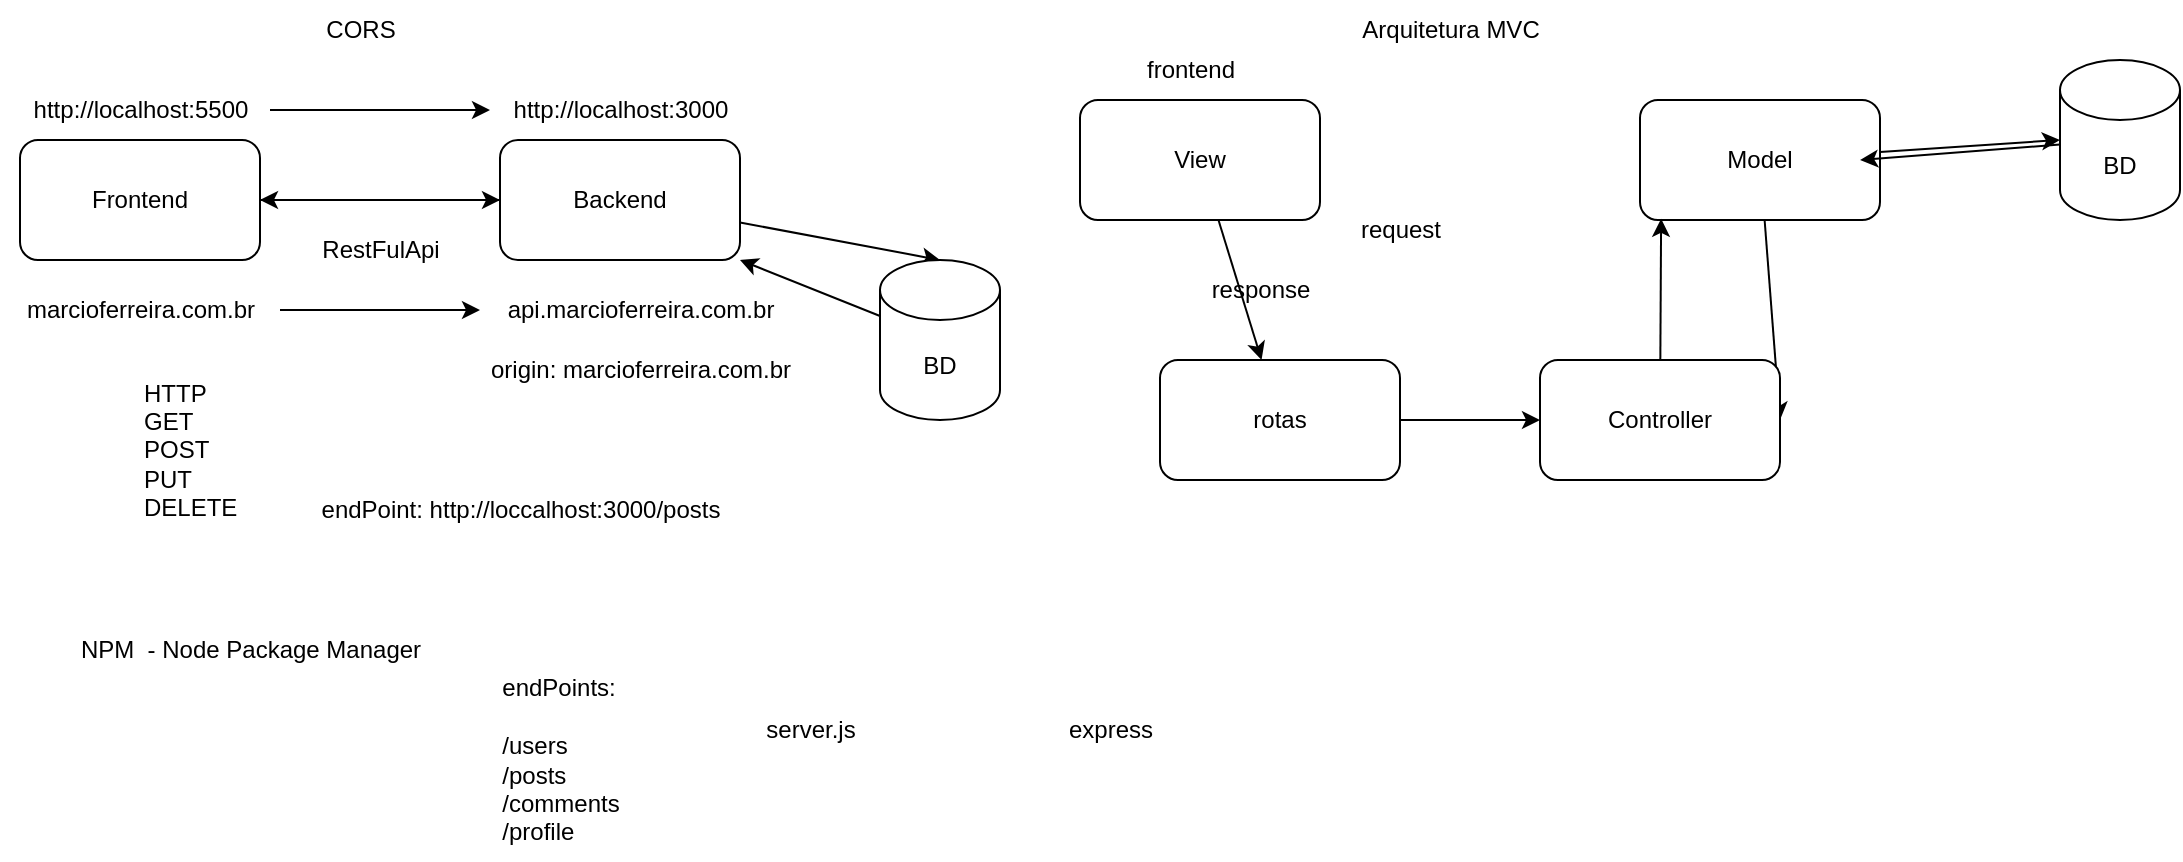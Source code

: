 <mxfile>
    <diagram id="BV-JG3MP-2BpvmDZ2Ccm" name="Page-1">
        <mxGraphModel dx="809" dy="479" grid="1" gridSize="10" guides="1" tooltips="1" connect="1" arrows="1" fold="1" page="1" pageScale="1" pageWidth="850" pageHeight="1100" math="0" shadow="0">
            <root>
                <mxCell id="0"/>
                <mxCell id="1" parent="0"/>
                <mxCell id="7" style="edgeStyle=none;html=1;entryX=0;entryY=0.5;entryDx=0;entryDy=0;" parent="1" source="2" target="3" edge="1">
                    <mxGeometry relative="1" as="geometry"/>
                </mxCell>
                <mxCell id="2" value="Frontend" style="rounded=1;whiteSpace=wrap;html=1;" parent="1" vertex="1">
                    <mxGeometry x="80" y="120" width="120" height="60" as="geometry"/>
                </mxCell>
                <mxCell id="5" style="edgeStyle=none;html=1;entryX=0.5;entryY=0;entryDx=0;entryDy=0;entryPerimeter=0;" parent="1" source="3" target="4" edge="1">
                    <mxGeometry relative="1" as="geometry"/>
                </mxCell>
                <mxCell id="8" style="edgeStyle=none;html=1;" parent="1" source="3" edge="1">
                    <mxGeometry relative="1" as="geometry">
                        <mxPoint x="200" y="150" as="targetPoint"/>
                    </mxGeometry>
                </mxCell>
                <mxCell id="3" value="Backend" style="rounded=1;whiteSpace=wrap;html=1;" parent="1" vertex="1">
                    <mxGeometry x="320" y="120" width="120" height="60" as="geometry"/>
                </mxCell>
                <mxCell id="6" style="edgeStyle=none;html=1;entryX=1;entryY=1;entryDx=0;entryDy=0;" parent="1" source="4" target="3" edge="1">
                    <mxGeometry relative="1" as="geometry"/>
                </mxCell>
                <mxCell id="4" value="BD" style="shape=cylinder3;whiteSpace=wrap;html=1;boundedLbl=1;backgroundOutline=1;size=15;" parent="1" vertex="1">
                    <mxGeometry x="510" y="180" width="60" height="80" as="geometry"/>
                </mxCell>
                <mxCell id="9" value="RestFulApi" style="text;html=1;align=center;verticalAlign=middle;resizable=0;points=[];autosize=1;strokeColor=none;fillColor=none;" parent="1" vertex="1">
                    <mxGeometry x="220" y="160" width="80" height="30" as="geometry"/>
                </mxCell>
                <mxCell id="10" value="HTTP&lt;br&gt;GET&lt;br&gt;POST&lt;br&gt;PUT&lt;br&gt;DELETE" style="text;html=1;align=left;verticalAlign=middle;resizable=0;points=[];autosize=1;strokeColor=none;fillColor=none;" parent="1" vertex="1">
                    <mxGeometry x="140" y="230" width="70" height="90" as="geometry"/>
                </mxCell>
                <mxCell id="11" value="endPoint: http://loccalhost:3000/posts" style="text;html=1;align=center;verticalAlign=middle;resizable=0;points=[];autosize=1;strokeColor=none;fillColor=none;" parent="1" vertex="1">
                    <mxGeometry x="220" y="290" width="220" height="30" as="geometry"/>
                </mxCell>
                <mxCell id="26" style="edgeStyle=none;html=1;" parent="1" source="12" target="13" edge="1">
                    <mxGeometry relative="1" as="geometry"/>
                </mxCell>
                <mxCell id="12" value="http://localhost:5500" style="text;html=1;align=center;verticalAlign=middle;resizable=0;points=[];autosize=1;strokeColor=none;fillColor=none;" parent="1" vertex="1">
                    <mxGeometry x="75" y="90" width="130" height="30" as="geometry"/>
                </mxCell>
                <mxCell id="13" value="http://localhost:3000" style="text;html=1;align=center;verticalAlign=middle;resizable=0;points=[];autosize=1;strokeColor=none;fillColor=none;" parent="1" vertex="1">
                    <mxGeometry x="315" y="90" width="130" height="30" as="geometry"/>
                </mxCell>
                <mxCell id="27" style="edgeStyle=none;html=1;" parent="1" source="14" target="15" edge="1">
                    <mxGeometry relative="1" as="geometry"/>
                </mxCell>
                <mxCell id="14" value="marcioferreira.com.br" style="text;html=1;align=center;verticalAlign=middle;resizable=0;points=[];autosize=1;strokeColor=none;fillColor=none;" parent="1" vertex="1">
                    <mxGeometry x="70" y="190" width="140" height="30" as="geometry"/>
                </mxCell>
                <mxCell id="15" value="api.marcioferreira.com.br" style="text;html=1;align=center;verticalAlign=middle;resizable=0;points=[];autosize=1;strokeColor=none;fillColor=none;" parent="1" vertex="1">
                    <mxGeometry x="310" y="190" width="160" height="30" as="geometry"/>
                </mxCell>
                <mxCell id="16" value="NPM&amp;nbsp; - Node Package Manager" style="text;html=1;align=center;verticalAlign=middle;resizable=0;points=[];autosize=1;strokeColor=none;fillColor=none;" parent="1" vertex="1">
                    <mxGeometry x="100" y="360" width="190" height="30" as="geometry"/>
                </mxCell>
                <mxCell id="24" value="CORS" style="text;html=1;align=center;verticalAlign=middle;resizable=0;points=[];autosize=1;strokeColor=none;fillColor=none;" parent="1" vertex="1">
                    <mxGeometry x="220" y="50" width="60" height="30" as="geometry"/>
                </mxCell>
                <mxCell id="28" value="origin: marcioferreira.com.br" style="text;html=1;align=center;verticalAlign=middle;resizable=0;points=[];autosize=1;strokeColor=none;fillColor=none;" parent="1" vertex="1">
                    <mxGeometry x="305" y="220" width="170" height="30" as="geometry"/>
                </mxCell>
                <mxCell id="30" value="server.js" style="text;html=1;align=center;verticalAlign=middle;resizable=0;points=[];autosize=1;strokeColor=none;fillColor=none;" parent="1" vertex="1">
                    <mxGeometry x="440" y="400" width="70" height="30" as="geometry"/>
                </mxCell>
                <mxCell id="31" value="express" style="text;html=1;align=center;verticalAlign=middle;resizable=0;points=[];autosize=1;strokeColor=none;fillColor=none;" parent="1" vertex="1">
                    <mxGeometry x="590" y="400" width="70" height="30" as="geometry"/>
                </mxCell>
                <mxCell id="32" value="&lt;div style=&quot;text-align: left;&quot;&gt;&lt;span style=&quot;background-color: initial;&quot;&gt;endPoints:&lt;/span&gt;&lt;/div&gt;&lt;div style=&quot;text-align: left;&quot;&gt;&lt;br&gt;&lt;/div&gt;&lt;div style=&quot;text-align: left;&quot;&gt;&lt;span style=&quot;background-color: initial;&quot;&gt;/users&lt;/span&gt;&lt;/div&gt;&lt;div style=&quot;text-align: left;&quot;&gt;&lt;span style=&quot;background-color: initial;&quot;&gt;/posts&lt;/span&gt;&lt;/div&gt;&lt;div style=&quot;text-align: left;&quot;&gt;&lt;span style=&quot;background-color: initial;&quot;&gt;/comments&lt;/span&gt;&lt;/div&gt;&lt;div style=&quot;text-align: left;&quot;&gt;&lt;span style=&quot;background-color: initial;&quot;&gt;/profile&lt;/span&gt;&lt;/div&gt;" style="text;html=1;align=center;verticalAlign=middle;resizable=0;points=[];autosize=1;strokeColor=none;fillColor=none;" parent="1" vertex="1">
                    <mxGeometry x="310" y="380" width="80" height="100" as="geometry"/>
                </mxCell>
                <mxCell id="33" value="Arquitetura MVC" style="text;html=1;align=center;verticalAlign=middle;resizable=0;points=[];autosize=1;strokeColor=none;fillColor=none;" parent="1" vertex="1">
                    <mxGeometry x="740" y="50" width="110" height="30" as="geometry"/>
                </mxCell>
                <mxCell id="42" style="edgeStyle=none;html=1;entryX=0;entryY=0.5;entryDx=0;entryDy=0;entryPerimeter=0;" parent="1" source="34" target="41" edge="1">
                    <mxGeometry relative="1" as="geometry"/>
                </mxCell>
                <mxCell id="44" style="edgeStyle=none;html=1;entryX=1;entryY=0.5;entryDx=0;entryDy=0;" parent="1" source="34" target="36" edge="1">
                    <mxGeometry relative="1" as="geometry"/>
                </mxCell>
                <mxCell id="34" value="Model" style="rounded=1;whiteSpace=wrap;html=1;" parent="1" vertex="1">
                    <mxGeometry x="890" y="100" width="120" height="60" as="geometry"/>
                </mxCell>
                <mxCell id="49" style="edgeStyle=none;html=1;" parent="1" source="35" target="48" edge="1">
                    <mxGeometry relative="1" as="geometry"/>
                </mxCell>
                <mxCell id="35" value="View" style="rounded=1;whiteSpace=wrap;html=1;" parent="1" vertex="1">
                    <mxGeometry x="610" y="100" width="120" height="60" as="geometry"/>
                </mxCell>
                <mxCell id="40" style="edgeStyle=none;html=1;entryX=0.088;entryY=0.99;entryDx=0;entryDy=0;entryPerimeter=0;" parent="1" source="36" target="34" edge="1">
                    <mxGeometry relative="1" as="geometry"/>
                </mxCell>
                <mxCell id="36" value="Controller" style="rounded=1;whiteSpace=wrap;html=1;" parent="1" vertex="1">
                    <mxGeometry x="840" y="230" width="120" height="60" as="geometry"/>
                </mxCell>
                <mxCell id="38" value="frontend" style="text;html=1;align=center;verticalAlign=middle;resizable=0;points=[];autosize=1;strokeColor=none;fillColor=none;" parent="1" vertex="1">
                    <mxGeometry x="630" y="70" width="70" height="30" as="geometry"/>
                </mxCell>
                <mxCell id="43" style="edgeStyle=none;html=1;entryX=0.917;entryY=0.5;entryDx=0;entryDy=0;entryPerimeter=0;" parent="1" source="41" target="34" edge="1">
                    <mxGeometry relative="1" as="geometry"/>
                </mxCell>
                <mxCell id="41" value="BD" style="shape=cylinder3;whiteSpace=wrap;html=1;boundedLbl=1;backgroundOutline=1;size=15;" parent="1" vertex="1">
                    <mxGeometry x="1100" y="80" width="60" height="80" as="geometry"/>
                </mxCell>
                <mxCell id="46" value="request" style="text;html=1;align=center;verticalAlign=middle;resizable=0;points=[];autosize=1;strokeColor=none;fillColor=none;" parent="1" vertex="1">
                    <mxGeometry x="740" y="150" width="60" height="30" as="geometry"/>
                </mxCell>
                <mxCell id="47" value="response" style="text;html=1;align=center;verticalAlign=middle;resizable=0;points=[];autosize=1;strokeColor=none;fillColor=none;" parent="1" vertex="1">
                    <mxGeometry x="665" y="180" width="70" height="30" as="geometry"/>
                </mxCell>
                <mxCell id="50" style="edgeStyle=none;html=1;" parent="1" source="48" target="36" edge="1">
                    <mxGeometry relative="1" as="geometry"/>
                </mxCell>
                <mxCell id="48" value="rotas" style="rounded=1;whiteSpace=wrap;html=1;" parent="1" vertex="1">
                    <mxGeometry x="650" y="230" width="120" height="60" as="geometry"/>
                </mxCell>
            </root>
        </mxGraphModel>
    </diagram>
</mxfile>